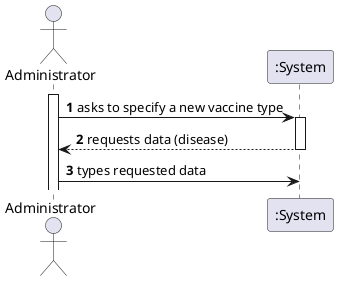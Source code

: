 @startuml
autonumber
actor "Administrator" as adm

activate adm
adm -> ":System" : asks to specify a new vaccine type
activate ":System"
":System" --> adm : requests data (disease)
deactivate ":System"

adm -> ":System" : types requested data

@enduml